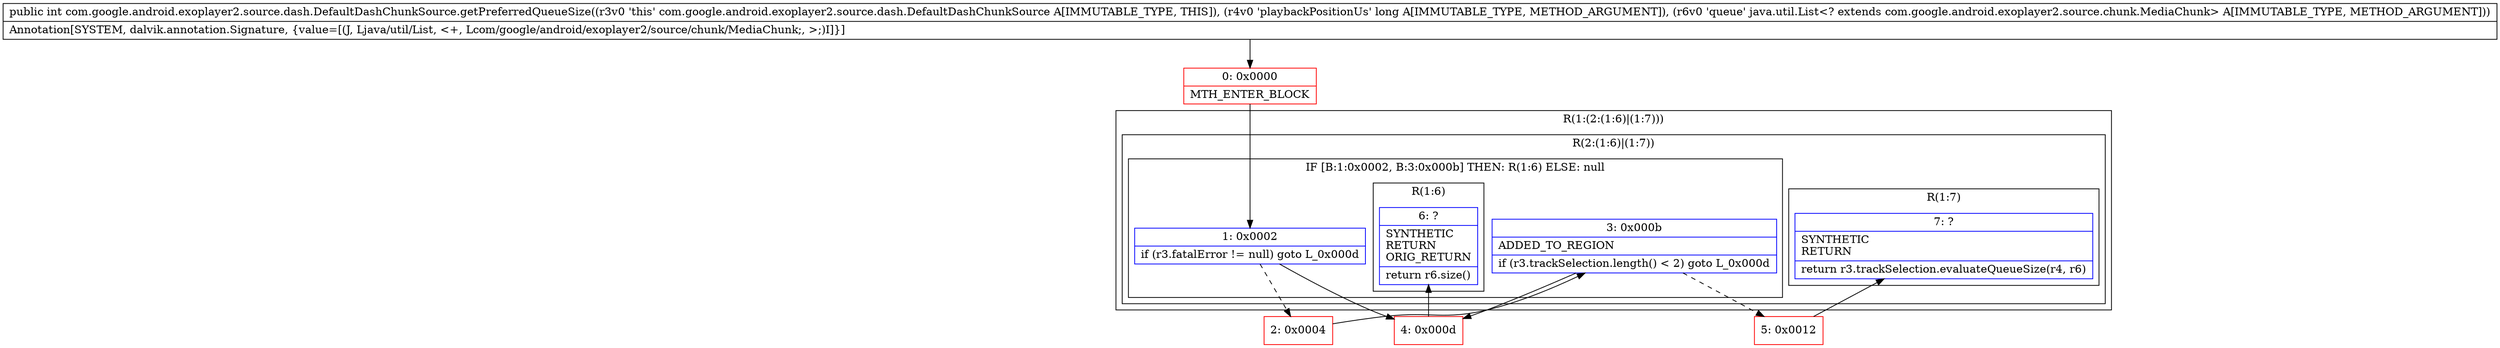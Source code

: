 digraph "CFG forcom.google.android.exoplayer2.source.dash.DefaultDashChunkSource.getPreferredQueueSize(JLjava\/util\/List;)I" {
subgraph cluster_Region_1185691978 {
label = "R(1:(2:(1:6)|(1:7)))";
node [shape=record,color=blue];
subgraph cluster_Region_400390421 {
label = "R(2:(1:6)|(1:7))";
node [shape=record,color=blue];
subgraph cluster_IfRegion_1477387147 {
label = "IF [B:1:0x0002, B:3:0x000b] THEN: R(1:6) ELSE: null";
node [shape=record,color=blue];
Node_1 [shape=record,label="{1\:\ 0x0002|if (r3.fatalError != null) goto L_0x000d\l}"];
Node_3 [shape=record,label="{3\:\ 0x000b|ADDED_TO_REGION\l|if (r3.trackSelection.length() \< 2) goto L_0x000d\l}"];
subgraph cluster_Region_1340439430 {
label = "R(1:6)";
node [shape=record,color=blue];
Node_6 [shape=record,label="{6\:\ ?|SYNTHETIC\lRETURN\lORIG_RETURN\l|return r6.size()\l}"];
}
}
subgraph cluster_Region_1755606361 {
label = "R(1:7)";
node [shape=record,color=blue];
Node_7 [shape=record,label="{7\:\ ?|SYNTHETIC\lRETURN\l|return r3.trackSelection.evaluateQueueSize(r4, r6)\l}"];
}
}
}
Node_0 [shape=record,color=red,label="{0\:\ 0x0000|MTH_ENTER_BLOCK\l}"];
Node_2 [shape=record,color=red,label="{2\:\ 0x0004}"];
Node_4 [shape=record,color=red,label="{4\:\ 0x000d}"];
Node_5 [shape=record,color=red,label="{5\:\ 0x0012}"];
MethodNode[shape=record,label="{public int com.google.android.exoplayer2.source.dash.DefaultDashChunkSource.getPreferredQueueSize((r3v0 'this' com.google.android.exoplayer2.source.dash.DefaultDashChunkSource A[IMMUTABLE_TYPE, THIS]), (r4v0 'playbackPositionUs' long A[IMMUTABLE_TYPE, METHOD_ARGUMENT]), (r6v0 'queue' java.util.List\<? extends com.google.android.exoplayer2.source.chunk.MediaChunk\> A[IMMUTABLE_TYPE, METHOD_ARGUMENT]))  | Annotation[SYSTEM, dalvik.annotation.Signature, \{value=[(J, Ljava\/util\/List, \<+, Lcom\/google\/android\/exoplayer2\/source\/chunk\/MediaChunk;, \>;)I]\}]\l}"];
MethodNode -> Node_0;
Node_1 -> Node_2[style=dashed];
Node_1 -> Node_4;
Node_3 -> Node_4;
Node_3 -> Node_5[style=dashed];
Node_0 -> Node_1;
Node_2 -> Node_3;
Node_4 -> Node_6;
Node_5 -> Node_7;
}


